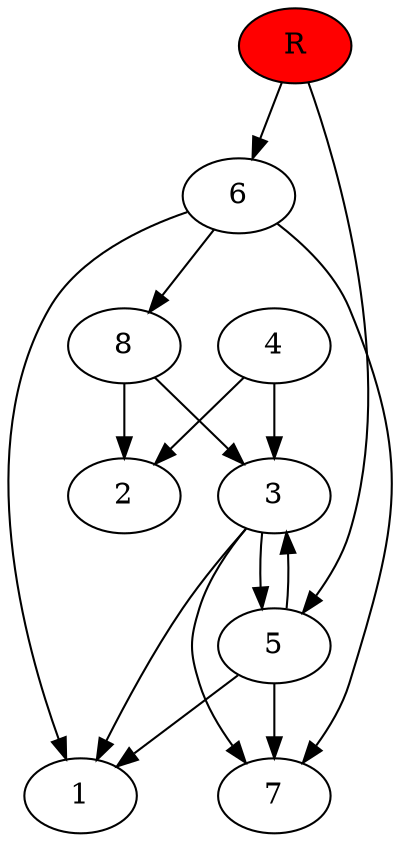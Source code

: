 digraph prb18763 {
	1
	2
	3
	4
	5
	6
	7
	8
	R [fillcolor="#ff0000" style=filled]
	3 -> 1
	3 -> 5
	3 -> 7
	4 -> 2
	4 -> 3
	5 -> 1
	5 -> 3
	5 -> 7
	6 -> 1
	6 -> 7
	6 -> 8
	8 -> 2
	8 -> 3
	R -> 5
	R -> 6
}
